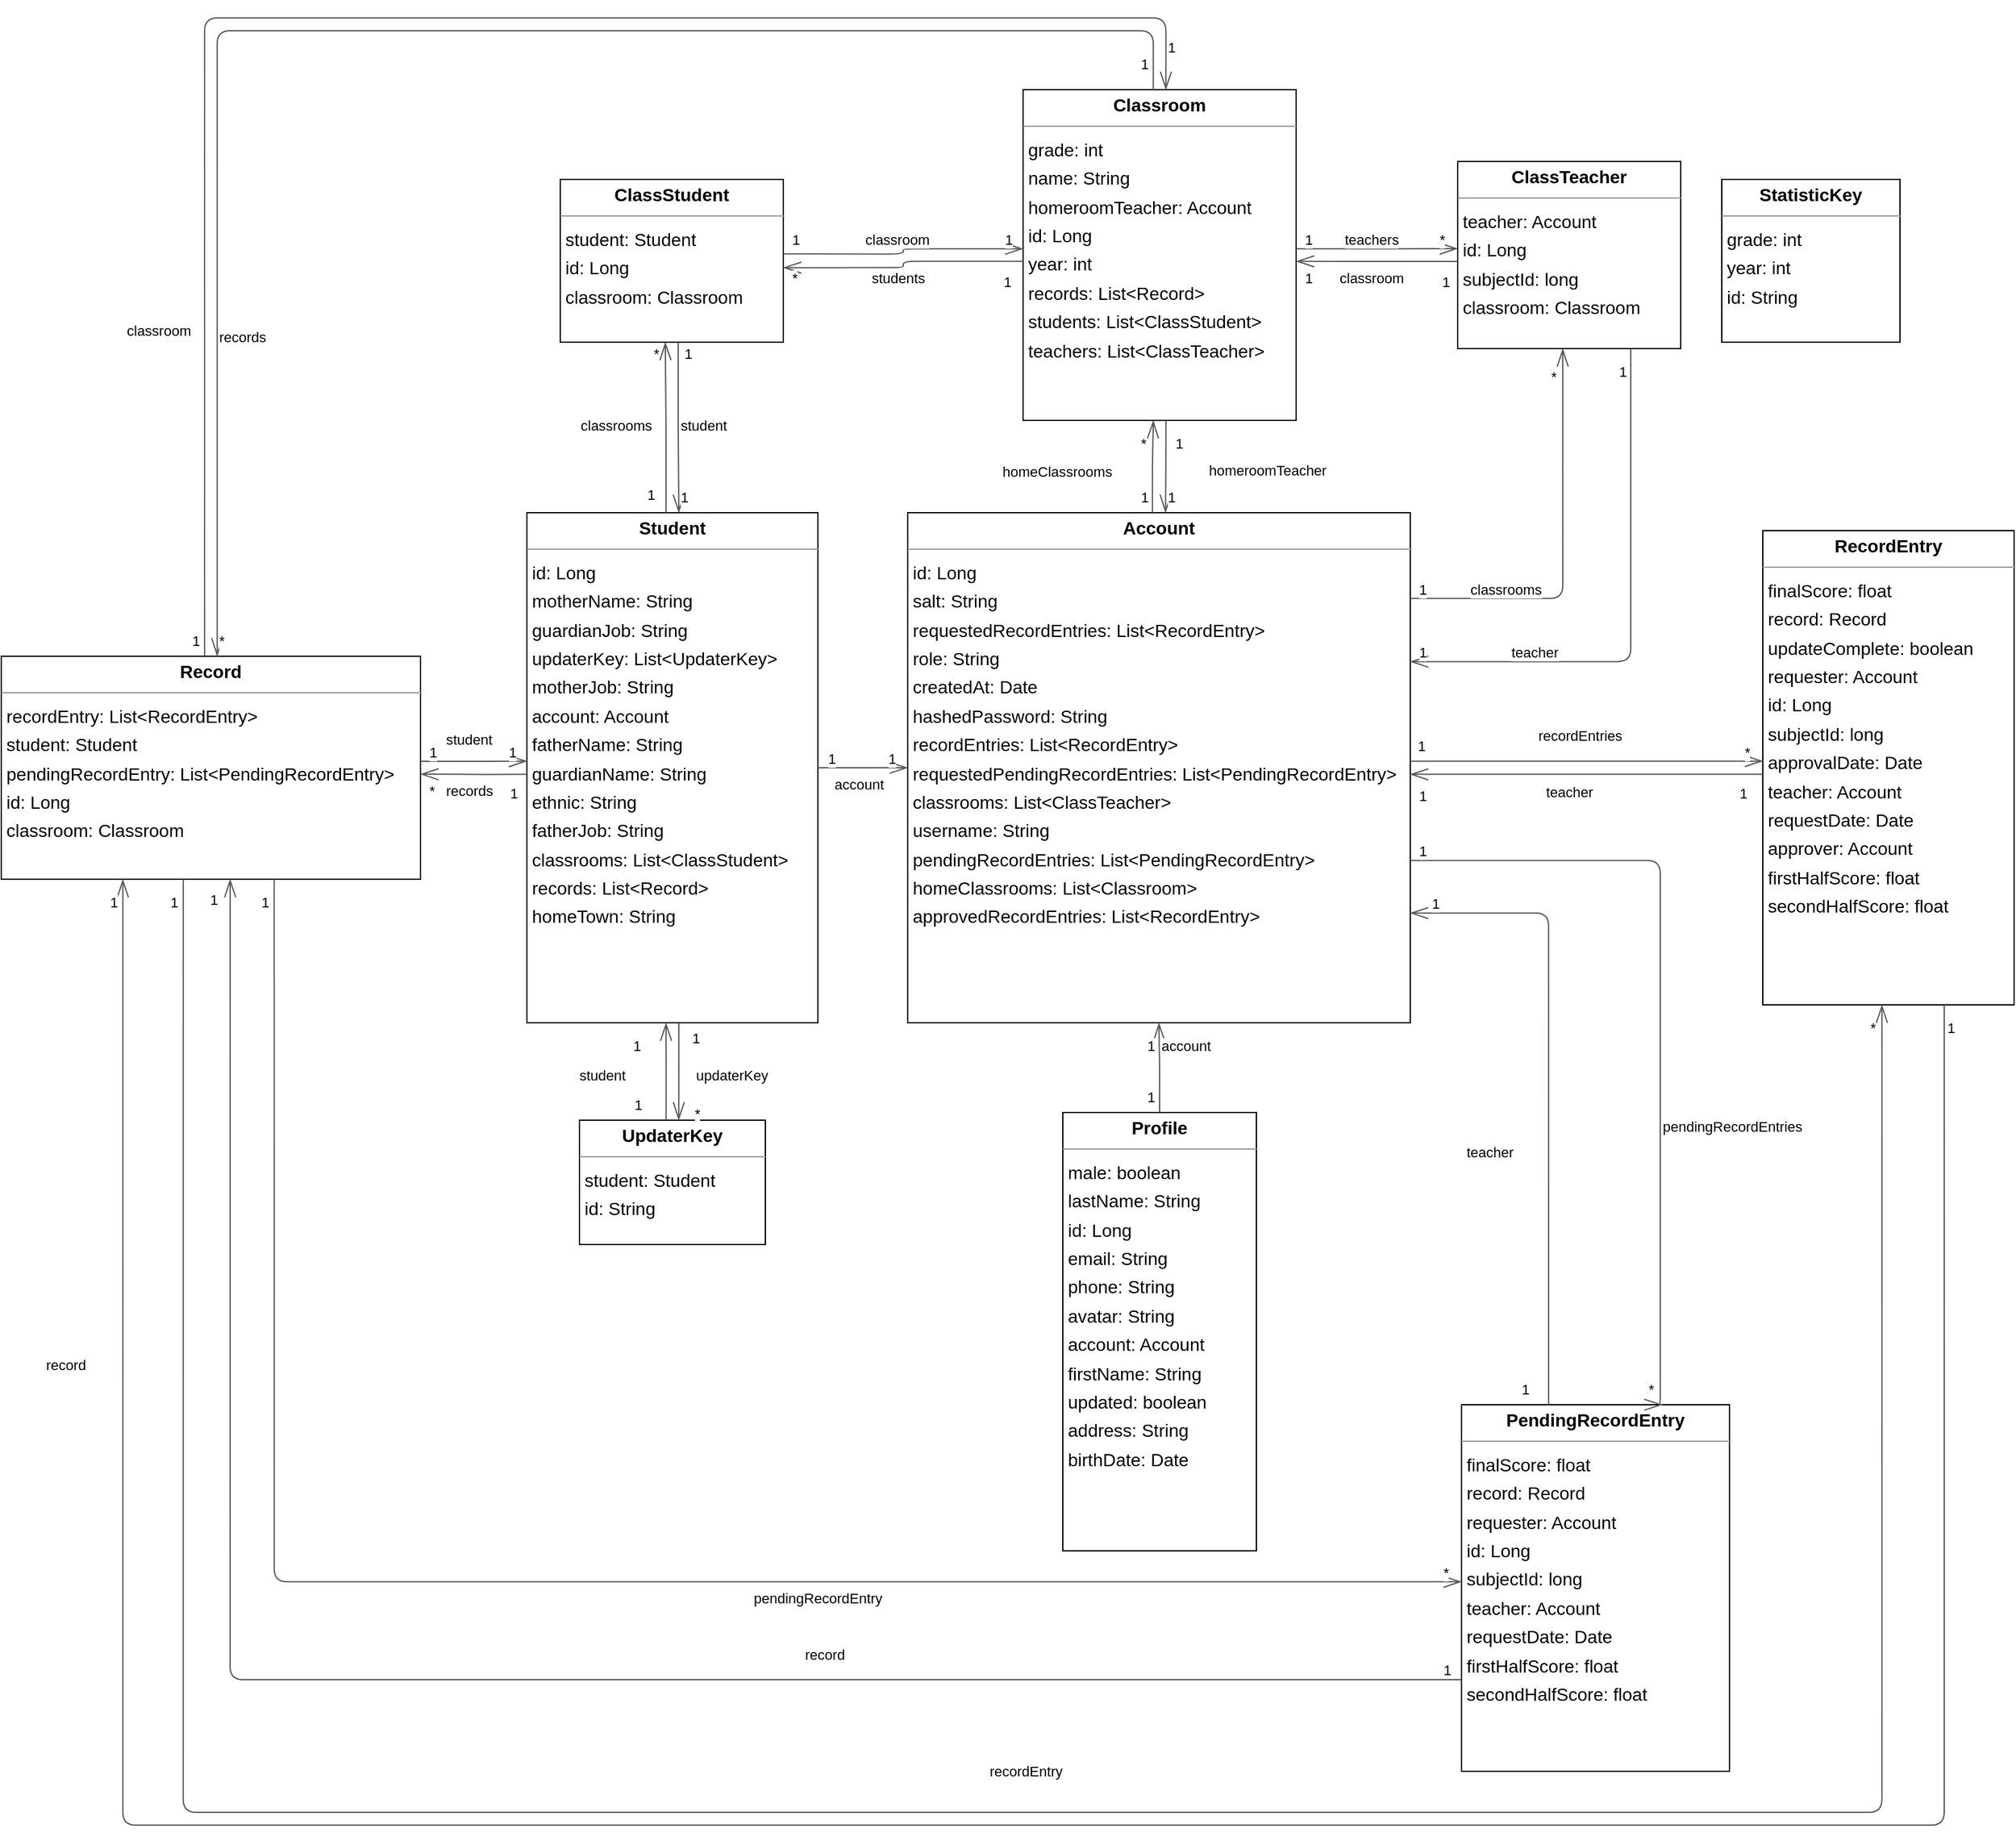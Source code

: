 <mxGraphModel dx="0" dy="0" grid="1" gridSize="10" guides="1" tooltips="1" connect="1" arrows="1" fold="1" page="0" pageScale="1" background="none" math="0" shadow="0">
  <root>
    <mxCell id="0" />
    <mxCell id="1" parent="0" />
    <mxCell id="node6" parent="1" vertex="1" value="&lt;p style=&quot;margin:0px;margin-top:4px;text-align:center;&quot;&gt;&lt;b&gt;Account&lt;/b&gt;&lt;/p&gt;&lt;hr size=&quot;1&quot;/&gt;&lt;p style=&quot;margin:0 0 0 4px;line-height:1.6;&quot;&gt; id: Long&lt;br/&gt; salt: String&lt;br/&gt; requestedRecordEntries: List&amp;lt;RecordEntry&amp;gt;&lt;br/&gt; role: String&lt;br/&gt; createdAt: Date&lt;br/&gt; hashedPassword: String&lt;br/&gt; recordEntries: List&amp;lt;RecordEntry&amp;gt;&lt;br/&gt; requestedPendingRecordEntries: List&amp;lt;PendingRecordEntry&amp;gt;&lt;br/&gt; classrooms: List&amp;lt;ClassTeacher&amp;gt;&lt;br/&gt; username: String&lt;br/&gt; pendingRecordEntries: List&amp;lt;PendingRecordEntry&amp;gt;&lt;br/&gt; homeClassrooms: List&amp;lt;Classroom&amp;gt;&lt;br/&gt; approvedRecordEntries: List&amp;lt;RecordEntry&amp;gt;&lt;/p&gt;" style="verticalAlign=top;align=left;overflow=fill;fontSize=14;fontFamily=Helvetica;html=1;rounded=0;shadow=0;comic=0;labelBackgroundColor=none;strokeWidth=1;">
      <mxGeometry x="604" y="314" width="392" height="398" as="geometry" />
    </mxCell>
    <mxCell id="node3" parent="1" vertex="1" value="&lt;p style=&quot;margin:0px;margin-top:4px;text-align:center;&quot;&gt;&lt;b&gt;ClassStudent&lt;/b&gt;&lt;/p&gt;&lt;hr size=&quot;1&quot;/&gt;&lt;p style=&quot;margin:0 0 0 4px;line-height:1.6;&quot;&gt; student: Student&lt;br/&gt; id: Long&lt;br/&gt; classroom: Classroom&lt;/p&gt;" style="verticalAlign=top;align=left;overflow=fill;fontSize=14;fontFamily=Helvetica;html=1;rounded=0;shadow=0;comic=0;labelBackgroundColor=none;strokeWidth=1;">
      <mxGeometry x="333" y="54" width="174" height="127" as="geometry" />
    </mxCell>
    <mxCell id="node7" parent="1" vertex="1" value="&lt;p style=&quot;margin:0px;margin-top:4px;text-align:center;&quot;&gt;&lt;b&gt;ClassTeacher&lt;/b&gt;&lt;/p&gt;&lt;hr size=&quot;1&quot;/&gt;&lt;p style=&quot;margin:0 0 0 4px;line-height:1.6;&quot;&gt; teacher: Account&lt;br/&gt; id: Long&lt;br/&gt; subjectId: long&lt;br/&gt; classroom: Classroom&lt;/p&gt;" style="verticalAlign=top;align=left;overflow=fill;fontSize=14;fontFamily=Helvetica;html=1;rounded=0;shadow=0;comic=0;labelBackgroundColor=none;strokeWidth=1;">
      <mxGeometry x="1033" y="40" width="174" height="146" as="geometry" />
    </mxCell>
    <mxCell id="node10" parent="1" vertex="1" value="&lt;p style=&quot;margin:0px;margin-top:4px;text-align:center;&quot;&gt;&lt;b&gt;Classroom&lt;/b&gt;&lt;/p&gt;&lt;hr size=&quot;1&quot;/&gt;&lt;p style=&quot;margin:0 0 0 4px;line-height:1.6;&quot;&gt; grade: int&lt;br/&gt; name: String&lt;br/&gt; homeroomTeacher: Account&lt;br/&gt; id: Long&lt;br/&gt; year: int&lt;br/&gt; records: List&amp;lt;Record&amp;gt;&lt;br/&gt; students: List&amp;lt;ClassStudent&amp;gt;&lt;br/&gt; teachers: List&amp;lt;ClassTeacher&amp;gt;&lt;/p&gt;" style="verticalAlign=top;align=left;overflow=fill;fontSize=14;fontFamily=Helvetica;html=1;rounded=0;shadow=0;comic=0;labelBackgroundColor=none;strokeWidth=1;">
      <mxGeometry x="694" y="-16" width="213" height="258" as="geometry" />
    </mxCell>
    <mxCell id="node0" parent="1" vertex="1" value="&lt;p style=&quot;margin:0px;margin-top:4px;text-align:center;&quot;&gt;&lt;b&gt;PendingRecordEntry&lt;/b&gt;&lt;/p&gt;&lt;hr size=&quot;1&quot;/&gt;&lt;p style=&quot;margin:0 0 0 4px;line-height:1.6;&quot;&gt; finalScore: float&lt;br/&gt; record: Record&lt;br/&gt; requester: Account&lt;br/&gt; id: Long&lt;br/&gt; subjectId: long&lt;br/&gt; teacher: Account&lt;br/&gt; requestDate: Date&lt;br/&gt; firstHalfScore: float&lt;br/&gt; secondHalfScore: float&lt;/p&gt;" style="verticalAlign=top;align=left;overflow=fill;fontSize=14;fontFamily=Helvetica;html=1;rounded=0;shadow=0;comic=0;labelBackgroundColor=none;strokeWidth=1;">
      <mxGeometry x="1036" y="1010" width="209" height="286" as="geometry" />
    </mxCell>
    <mxCell id="node5" parent="1" vertex="1" value="&lt;p style=&quot;margin:0px;margin-top:4px;text-align:center;&quot;&gt;&lt;b&gt;Profile&lt;/b&gt;&lt;/p&gt;&lt;hr size=&quot;1&quot;/&gt;&lt;p style=&quot;margin:0 0 0 4px;line-height:1.6;&quot;&gt; male: boolean&lt;br/&gt; lastName: String&lt;br/&gt; id: Long&lt;br/&gt; email: String&lt;br/&gt; phone: String&lt;br/&gt; avatar: String&lt;br/&gt; account: Account&lt;br/&gt; firstName: String&lt;br/&gt; updated: boolean&lt;br/&gt; address: String&lt;br/&gt; birthDate: Date&lt;/p&gt;" style="verticalAlign=top;align=left;overflow=fill;fontSize=14;fontFamily=Helvetica;html=1;rounded=0;shadow=0;comic=0;labelBackgroundColor=none;strokeWidth=1;">
      <mxGeometry x="725" y="782" width="151" height="342" as="geometry" />
    </mxCell>
    <mxCell id="node9" parent="1" vertex="1" value="&lt;p style=&quot;margin:0px;margin-top:4px;text-align:center;&quot;&gt;&lt;b&gt;Record&lt;/b&gt;&lt;/p&gt;&lt;hr size=&quot;1&quot;/&gt;&lt;p style=&quot;margin:0 0 0 4px;line-height:1.6;&quot;&gt; recordEntry: List&amp;lt;RecordEntry&amp;gt;&lt;br/&gt; student: Student&lt;br/&gt; pendingRecordEntry: List&amp;lt;PendingRecordEntry&amp;gt;&lt;br/&gt; id: Long&lt;br/&gt; classroom: Classroom&lt;/p&gt;" style="verticalAlign=top;align=left;overflow=fill;fontSize=14;fontFamily=Helvetica;html=1;rounded=0;shadow=0;comic=0;labelBackgroundColor=none;strokeWidth=1;">
      <mxGeometry x="-103" y="426" width="327" height="174" as="geometry" />
    </mxCell>
    <mxCell id="node4" parent="1" vertex="1" value="&lt;p style=&quot;margin:0px;margin-top:4px;text-align:center;&quot;&gt;&lt;b&gt;RecordEntry&lt;/b&gt;&lt;/p&gt;&lt;hr size=&quot;1&quot;/&gt;&lt;p style=&quot;margin:0 0 0 4px;line-height:1.6;&quot;&gt; finalScore: float&lt;br/&gt; record: Record&lt;br/&gt; updateComplete: boolean&lt;br/&gt; requester: Account&lt;br/&gt; id: Long&lt;br/&gt; subjectId: long&lt;br/&gt; approvalDate: Date&lt;br/&gt; teacher: Account&lt;br/&gt; requestDate: Date&lt;br/&gt; approver: Account&lt;br/&gt; firstHalfScore: float&lt;br/&gt; secondHalfScore: float&lt;/p&gt;" style="verticalAlign=top;align=left;overflow=fill;fontSize=14;fontFamily=Helvetica;html=1;rounded=0;shadow=0;comic=0;labelBackgroundColor=none;strokeWidth=1;">
      <mxGeometry x="1271" y="328" width="196" height="370" as="geometry" />
    </mxCell>
    <mxCell id="node2" parent="1" vertex="1" value="&lt;p style=&quot;margin:0px;margin-top:4px;text-align:center;&quot;&gt;&lt;b&gt;StatisticKey&lt;/b&gt;&lt;/p&gt;&lt;hr size=&quot;1&quot;/&gt;&lt;p style=&quot;margin:0 0 0 4px;line-height:1.6;&quot;&gt; grade: int&lt;br/&gt; year: int&lt;br/&gt; id: String&lt;/p&gt;" style="verticalAlign=top;align=left;overflow=fill;fontSize=14;fontFamily=Helvetica;html=1;rounded=0;shadow=0;comic=0;labelBackgroundColor=none;strokeWidth=1;">
      <mxGeometry x="1239" y="54" width="139" height="127" as="geometry" />
    </mxCell>
    <mxCell id="node8" parent="1" vertex="1" value="&lt;p style=&quot;margin:0px;margin-top:4px;text-align:center;&quot;&gt;&lt;b&gt;Student&lt;/b&gt;&lt;/p&gt;&lt;hr size=&quot;1&quot;/&gt;&lt;p style=&quot;margin:0 0 0 4px;line-height:1.6;&quot;&gt; id: Long&lt;br/&gt; motherName: String&lt;br/&gt; guardianJob: String&lt;br/&gt; updaterKey: List&amp;lt;UpdaterKey&amp;gt;&lt;br/&gt; motherJob: String&lt;br/&gt; account: Account&lt;br/&gt; fatherName: String&lt;br/&gt; guardianName: String&lt;br/&gt; ethnic: String&lt;br/&gt; fatherJob: String&lt;br/&gt; classrooms: List&amp;lt;ClassStudent&amp;gt;&lt;br/&gt; records: List&amp;lt;Record&amp;gt;&lt;br/&gt; homeTown: String&lt;/p&gt;" style="verticalAlign=top;align=left;overflow=fill;fontSize=14;fontFamily=Helvetica;html=1;rounded=0;shadow=0;comic=0;labelBackgroundColor=none;strokeWidth=1;">
      <mxGeometry x="307" y="314" width="227" height="398" as="geometry" />
    </mxCell>
    <mxCell id="node1" parent="1" vertex="1" value="&lt;p style=&quot;margin:0px;margin-top:4px;text-align:center;&quot;&gt;&lt;b&gt;UpdaterKey&lt;/b&gt;&lt;/p&gt;&lt;hr size=&quot;1&quot;/&gt;&lt;p style=&quot;margin:0 0 0 4px;line-height:1.6;&quot;&gt; student: Student&lt;br/&gt; id: String&lt;/p&gt;" style="verticalAlign=top;align=left;overflow=fill;fontSize=14;fontFamily=Helvetica;html=1;rounded=0;shadow=0;comic=0;labelBackgroundColor=none;strokeWidth=1;">
      <mxGeometry x="348" y="788" width="145" height="97" as="geometry" />
    </mxCell>
    <mxCell id="edge24" edge="1" value="" parent="1" source="node6" target="node7" style="html=1;rounded=1;edgeStyle=orthogonalEdgeStyle;dashed=0;startArrow=diamondThinstartSize=12;endArrow=openThin;endSize=12;strokeColor=#595959;exitX=1.000;exitY=0.168;exitDx=0;exitDy=0;entryX=0.471;entryY=1.000;entryDx=0;entryDy=0;">
      <mxGeometry width="50" height="50" relative="1" as="geometry">
        <Array as="points">
          <mxPoint x="1115" y="381" />
        </Array>
      </mxGeometry>
    </mxCell>
    <mxCell id="label144" parent="edge24" vertex="1" connectable="0" value="1" style="edgeLabel;resizable=0;html=1;align=left;verticalAlign=top;strokeColor=default;">
      <mxGeometry x="1001" y="361" as="geometry" />
    </mxCell>
    <mxCell id="label148" parent="edge24" vertex="1" connectable="0" value="*" style="edgeLabel;resizable=0;html=1;align=left;verticalAlign=top;strokeColor=default;">
      <mxGeometry x="1104" y="195" as="geometry" />
    </mxCell>
    <mxCell id="label149" parent="edge24" vertex="1" connectable="0" value="classrooms" style="edgeLabel;resizable=0;html=1;align=left;verticalAlign=top;strokeColor=default;">
      <mxGeometry x="1041" y="361" as="geometry" />
    </mxCell>
    <mxCell id="edge13" edge="1" value="" parent="1" source="node6" target="node10" style="html=1;rounded=1;edgeStyle=orthogonalEdgeStyle;dashed=0;startArrow=diamondThinstartSize=12;endArrow=openThin;endSize=12;strokeColor=#595959;exitX=0.487;exitY=0.000;exitDx=0;exitDy=0;entryX=0.477;entryY=1.000;entryDx=0;entryDy=0;">
      <mxGeometry width="50" height="50" relative="1" as="geometry">
        <Array as="points" />
      </mxGeometry>
    </mxCell>
    <mxCell id="label78" parent="edge13" vertex="1" connectable="0" value="1" style="edgeLabel;resizable=0;html=1;align=left;verticalAlign=top;strokeColor=default;">
      <mxGeometry x="784" y="289" as="geometry" />
    </mxCell>
    <mxCell id="label82" parent="edge13" vertex="1" connectable="0" value="*" style="edgeLabel;resizable=0;html=1;align=left;verticalAlign=top;strokeColor=default;">
      <mxGeometry x="784" y="247" as="geometry" />
    </mxCell>
    <mxCell id="label83" parent="edge13" vertex="1" connectable="0" value="homeClassrooms" style="edgeLabel;resizable=0;html=1;align=left;verticalAlign=top;strokeColor=default;">
      <mxGeometry x="676" y="269" as="geometry" />
    </mxCell>
    <mxCell id="edge12" edge="1" value="" parent="1" source="node6" target="node0" style="html=1;rounded=1;edgeStyle=orthogonalEdgeStyle;dashed=0;startArrow=diamondThinstartSize=12;endArrow=openThin;endSize=12;strokeColor=#595959;exitX=1.000;exitY=0.682;exitDx=0;exitDy=0;entryX=0.746;entryY=0.007;entryDx=0;entryDy=0;">
      <mxGeometry width="50" height="50" relative="1" as="geometry">
        <Array as="points">
          <mxPoint x="1191" y="585" />
        </Array>
      </mxGeometry>
    </mxCell>
    <mxCell id="label72" parent="edge12" vertex="1" connectable="0" value="1" style="edgeLabel;resizable=0;html=1;align=left;verticalAlign=top;strokeColor=default;">
      <mxGeometry x="1001" y="565" as="geometry" />
    </mxCell>
    <mxCell id="label76" parent="edge12" vertex="1" connectable="0" value="*" style="edgeLabel;resizable=0;html=1;align=left;verticalAlign=top;strokeColor=default;">
      <mxGeometry x="1180" y="985" as="geometry" />
    </mxCell>
    <mxCell id="label77" parent="edge12" vertex="1" connectable="0" value="pendingRecordEntries" style="edgeLabel;resizable=0;html=1;align=left;verticalAlign=top;strokeColor=default;">
      <mxGeometry x="1191" y="780" as="geometry" />
    </mxCell>
    <mxCell id="edge0" edge="1" value="" parent="1" source="node6" target="node4" style="html=1;rounded=1;edgeStyle=orthogonalEdgeStyle;dashed=0;startArrow=diamondThinstartSize=12;endArrow=openThin;endSize=12;strokeColor=#595959;exitX=1.000;exitY=0.487;exitDx=0;exitDy=0;entryX=0.000;entryY=0.486;entryDx=0;entryDy=0;">
      <mxGeometry width="50" height="50" relative="1" as="geometry">
        <Array as="points" />
      </mxGeometry>
    </mxCell>
    <mxCell id="label0" parent="edge0" vertex="1" connectable="0" value="1" style="edgeLabel;resizable=0;html=1;align=left;verticalAlign=top;strokeColor=default;">
      <mxGeometry x="1000" y="483" as="geometry" />
    </mxCell>
    <mxCell id="label4" parent="edge0" vertex="1" connectable="0" value="*" style="edgeLabel;resizable=0;html=1;align=left;verticalAlign=top;strokeColor=default;">
      <mxGeometry x="1255" y="488" as="geometry" />
    </mxCell>
    <mxCell id="label5" parent="edge0" vertex="1" connectable="0" value="recordEntries" style="edgeLabel;resizable=0;html=1;align=left;verticalAlign=top;strokeColor=default;">
      <mxGeometry x="1094" y="475" as="geometry" />
    </mxCell>
    <mxCell id="edge19" edge="1" value="" parent="1" source="node3" target="node10" style="html=1;rounded=1;edgeStyle=orthogonalEdgeStyle;dashed=0;startArrow=diamondThinstartSize=12;endArrow=openThin;endSize=12;strokeColor=#595959;exitX=1.000;exitY=0.458;exitDx=0;exitDy=0;entryX=0.000;entryY=0.481;entryDx=0;entryDy=0;">
      <mxGeometry width="50" height="50" relative="1" as="geometry">
        <Array as="points" />
      </mxGeometry>
    </mxCell>
    <mxCell id="label114" parent="edge19" vertex="1" connectable="0" value="1" style="edgeLabel;resizable=0;html=1;align=left;verticalAlign=top;strokeColor=default;">
      <mxGeometry x="512" y="88" as="geometry" />
    </mxCell>
    <mxCell id="label118" parent="edge19" vertex="1" connectable="0" value="1" style="edgeLabel;resizable=0;html=1;align=left;verticalAlign=top;strokeColor=default;">
      <mxGeometry x="678" y="88" as="geometry" />
    </mxCell>
    <mxCell id="label119" parent="edge19" vertex="1" connectable="0" value="classroom" style="edgeLabel;resizable=0;html=1;align=left;verticalAlign=top;strokeColor=default;">
      <mxGeometry x="569" y="88" as="geometry" />
    </mxCell>
    <mxCell id="edge16" edge="1" value="" parent="1" source="node3" target="node8" style="html=1;rounded=1;edgeStyle=orthogonalEdgeStyle;dashed=0;startArrow=diamondThinstartSize=12;endArrow=openThin;endSize=12;strokeColor=#595959;exitX=0.529;exitY=1.000;exitDx=0;exitDy=0;entryX=0.522;entryY=0.000;entryDx=0;entryDy=0;">
      <mxGeometry width="50" height="50" relative="1" as="geometry">
        <Array as="points" />
      </mxGeometry>
    </mxCell>
    <mxCell id="label96" parent="edge16" vertex="1" connectable="0" value="1" style="edgeLabel;resizable=0;html=1;align=left;verticalAlign=top;strokeColor=default;">
      <mxGeometry x="428" y="177" as="geometry" />
    </mxCell>
    <mxCell id="label100" parent="edge16" vertex="1" connectable="0" value="1" style="edgeLabel;resizable=0;html=1;align=left;verticalAlign=top;strokeColor=default;">
      <mxGeometry x="425" y="289" as="geometry" />
    </mxCell>
    <mxCell id="label101" parent="edge16" vertex="1" connectable="0" value="student" style="edgeLabel;resizable=0;html=1;align=left;verticalAlign=top;strokeColor=default;">
      <mxGeometry x="425" y="233" as="geometry" />
    </mxCell>
    <mxCell id="edge2" edge="1" value="" parent="1" source="node7" target="node6" style="html=1;rounded=1;edgeStyle=orthogonalEdgeStyle;dashed=0;startArrow=diamondThinstartSize=12;endArrow=openThin;endSize=12;strokeColor=#595959;exitX=0.776;exitY=1.000;exitDx=0;exitDy=0;entryX=1.000;entryY=0.292;entryDx=0;entryDy=0;">
      <mxGeometry width="50" height="50" relative="1" as="geometry">
        <Array as="points">
          <mxPoint x="1168" y="430" />
        </Array>
      </mxGeometry>
    </mxCell>
    <mxCell id="label12" parent="edge2" vertex="1" connectable="0" value="1" style="edgeLabel;resizable=0;html=1;align=left;verticalAlign=top;strokeColor=default;">
      <mxGeometry x="1157" y="191" as="geometry" />
    </mxCell>
    <mxCell id="label16" parent="edge2" vertex="1" connectable="0" value="1" style="edgeLabel;resizable=0;html=1;align=left;verticalAlign=top;strokeColor=default;">
      <mxGeometry x="1001" y="410" as="geometry" />
    </mxCell>
    <mxCell id="label17" parent="edge2" vertex="1" connectable="0" value="teacher" style="edgeLabel;resizable=0;html=1;align=left;verticalAlign=top;strokeColor=default;">
      <mxGeometry x="1073" y="410" as="geometry" />
    </mxCell>
    <mxCell id="edge15" edge="1" value="" parent="1" source="node7" target="node10" style="html=1;rounded=1;edgeStyle=orthogonalEdgeStyle;dashed=0;startArrow=diamondThinstartSize=12;endArrow=openThin;endSize=12;strokeColor=#595959;exitX=0.000;exitY=0.534;exitDx=0;exitDy=0;entryX=1.000;entryY=0.519;entryDx=0;entryDy=0;">
      <mxGeometry width="50" height="50" relative="1" as="geometry">
        <Array as="points" />
      </mxGeometry>
    </mxCell>
    <mxCell id="label90" parent="edge15" vertex="1" connectable="0" value="1" style="edgeLabel;resizable=0;html=1;align=left;verticalAlign=top;strokeColor=default;">
      <mxGeometry x="1019" y="121" as="geometry" />
    </mxCell>
    <mxCell id="label94" parent="edge15" vertex="1" connectable="0" value="1" style="edgeLabel;resizable=0;html=1;align=left;verticalAlign=top;strokeColor=default;">
      <mxGeometry x="912" y="118" as="geometry" />
    </mxCell>
    <mxCell id="label95" parent="edge15" vertex="1" connectable="0" value="classroom" style="edgeLabel;resizable=0;html=1;align=left;verticalAlign=top;strokeColor=default;">
      <mxGeometry x="939" y="118" as="geometry" />
    </mxCell>
    <mxCell id="edge10" edge="1" value="" parent="1" source="node10" target="node6" style="html=1;rounded=1;edgeStyle=orthogonalEdgeStyle;dashed=0;startArrow=diamondThinstartSize=12;endArrow=openThin;endSize=12;strokeColor=#595959;exitX=0.523;exitY=1.000;exitDx=0;exitDy=0;entryX=0.513;entryY=0.000;entryDx=0;entryDy=0;">
      <mxGeometry width="50" height="50" relative="1" as="geometry">
        <Array as="points" />
      </mxGeometry>
    </mxCell>
    <mxCell id="label60" parent="edge10" vertex="1" connectable="0" value="1" style="edgeLabel;resizable=0;html=1;align=left;verticalAlign=top;strokeColor=default;">
      <mxGeometry x="811" y="247" as="geometry" />
    </mxCell>
    <mxCell id="label64" parent="edge10" vertex="1" connectable="0" value="1" style="edgeLabel;resizable=0;html=1;align=left;verticalAlign=top;strokeColor=default;">
      <mxGeometry x="805" y="289" as="geometry" />
    </mxCell>
    <mxCell id="label65" parent="edge10" vertex="1" connectable="0" value="homeroomTeacher" style="edgeLabel;resizable=0;html=1;align=left;verticalAlign=top;strokeColor=default;">
      <mxGeometry x="837" y="268" as="geometry" />
    </mxCell>
    <mxCell id="edge18" edge="1" value="" parent="1" source="node10" target="node3" style="html=1;rounded=1;edgeStyle=orthogonalEdgeStyle;dashed=0;startArrow=diamondThinstartSize=12;endArrow=openThin;endSize=12;strokeColor=#595959;exitX=0.000;exitY=0.519;exitDx=0;exitDy=0;entryX=1.000;entryY=0.542;entryDx=0;entryDy=0;">
      <mxGeometry width="50" height="50" relative="1" as="geometry">
        <Array as="points" />
      </mxGeometry>
    </mxCell>
    <mxCell id="label108" parent="edge18" vertex="1" connectable="0" value="1" style="edgeLabel;resizable=0;html=1;align=left;verticalAlign=top;strokeColor=default;">
      <mxGeometry x="677" y="121" as="geometry" />
    </mxCell>
    <mxCell id="label112" parent="edge18" vertex="1" connectable="0" value="*" style="edgeLabel;resizable=0;html=1;align=left;verticalAlign=top;strokeColor=default;">
      <mxGeometry x="512" y="118" as="geometry" />
    </mxCell>
    <mxCell id="label113" parent="edge18" vertex="1" connectable="0" value="students" style="edgeLabel;resizable=0;html=1;align=left;verticalAlign=top;strokeColor=default;">
      <mxGeometry x="574" y="118" as="geometry" />
    </mxCell>
    <mxCell id="edge1" edge="1" value="" parent="1" source="node10" target="node7" style="html=1;rounded=1;edgeStyle=orthogonalEdgeStyle;dashed=0;startArrow=diamondThinstartSize=12;endArrow=openThin;endSize=12;strokeColor=#595959;exitX=1.000;exitY=0.481;exitDx=0;exitDy=0;entryX=0.000;entryY=0.466;entryDx=0;entryDy=0;">
      <mxGeometry width="50" height="50" relative="1" as="geometry">
        <Array as="points" />
      </mxGeometry>
    </mxCell>
    <mxCell id="label6" parent="edge1" vertex="1" connectable="0" value="1" style="edgeLabel;resizable=0;html=1;align=left;verticalAlign=top;strokeColor=default;">
      <mxGeometry x="912" y="88" as="geometry" />
    </mxCell>
    <mxCell id="label10" parent="edge1" vertex="1" connectable="0" value="*" style="edgeLabel;resizable=0;html=1;align=left;verticalAlign=top;strokeColor=default;">
      <mxGeometry x="1017" y="88" as="geometry" />
    </mxCell>
    <mxCell id="label11" parent="edge1" vertex="1" connectable="0" value="teachers" style="edgeLabel;resizable=0;html=1;align=left;verticalAlign=top;strokeColor=default;">
      <mxGeometry x="943" y="88" as="geometry" />
    </mxCell>
    <mxCell id="edge23" edge="1" value="" parent="1" source="node10" target="node9" style="html=1;rounded=1;edgeStyle=orthogonalEdgeStyle;dashed=0;startArrow=diamondThinstartSize=12;endArrow=openThin;endSize=12;strokeColor=#595959;exitX=0.477;exitY=0.000;exitDx=0;exitDy=0;entryX=0.515;entryY=0.000;entryDx=0;entryDy=0;">
      <mxGeometry width="50" height="50" relative="1" as="geometry">
        <Array as="points">
          <mxPoint x="795" y="-62" />
          <mxPoint x="65" y="-62" />
        </Array>
      </mxGeometry>
    </mxCell>
    <mxCell id="label138" parent="edge23" vertex="1" connectable="0" value="1" style="edgeLabel;resizable=0;html=1;align=left;verticalAlign=top;strokeColor=default;">
      <mxGeometry x="784" y="-49" as="geometry" />
    </mxCell>
    <mxCell id="label142" parent="edge23" vertex="1" connectable="0" value="*" style="edgeLabel;resizable=0;html=1;align=left;verticalAlign=top;strokeColor=default;">
      <mxGeometry x="65" y="401" as="geometry" />
    </mxCell>
    <mxCell id="label143" parent="edge23" vertex="1" connectable="0" value="records" style="edgeLabel;resizable=0;html=1;align=left;verticalAlign=top;strokeColor=default;">
      <mxGeometry x="65" y="164" as="geometry" />
    </mxCell>
    <mxCell id="edge11" edge="1" value="" parent="1" source="node0" target="node6" style="html=1;rounded=1;edgeStyle=orthogonalEdgeStyle;dashed=0;startArrow=diamondThinstartSize=12;endArrow=openThin;endSize=12;strokeColor=#595959;exitX=0.325;exitY=0.000;exitDx=0;exitDy=0;entryX=1.000;entryY=0.785;entryDx=0;entryDy=0;">
      <mxGeometry width="50" height="50" relative="1" as="geometry">
        <Array as="points">
          <mxPoint x="1103" y="626" />
        </Array>
      </mxGeometry>
    </mxCell>
    <mxCell id="label66" parent="edge11" vertex="1" connectable="0" value="1" style="edgeLabel;resizable=0;html=1;align=left;verticalAlign=top;strokeColor=default;">
      <mxGeometry x="1081" y="985" as="geometry" />
    </mxCell>
    <mxCell id="label70" parent="edge11" vertex="1" connectable="0" value="1" style="edgeLabel;resizable=0;html=1;align=left;verticalAlign=top;strokeColor=default;">
      <mxGeometry x="1011" y="606" as="geometry" />
    </mxCell>
    <mxCell id="label71" parent="edge11" vertex="1" connectable="0" value="teacher" style="edgeLabel;resizable=0;html=1;align=left;verticalAlign=top;strokeColor=default;">
      <mxGeometry x="1038" y="800" as="geometry" />
    </mxCell>
    <mxCell id="edge17" edge="1" value="" parent="1" source="node0" target="node9" style="html=1;rounded=1;edgeStyle=orthogonalEdgeStyle;dashed=0;startArrow=diamondThinstartSize=12;endArrow=openThin;endSize=12;strokeColor=#595959;exitX=0.000;exitY=0.750;exitDx=0;exitDy=0;entryX=0.546;entryY=1.000;entryDx=0;entryDy=0;">
      <mxGeometry width="50" height="50" relative="1" as="geometry">
        <Array as="points">
          <mxPoint x="75" y="1225" />
        </Array>
      </mxGeometry>
    </mxCell>
    <mxCell id="label102" parent="edge17" vertex="1" connectable="0" value="1" style="edgeLabel;resizable=0;html=1;align=left;verticalAlign=top;strokeColor=default;">
      <mxGeometry x="1020" y="1204" as="geometry" />
    </mxCell>
    <mxCell id="label106" parent="edge17" vertex="1" connectable="0" value="1" style="edgeLabel;resizable=0;html=1;align=left;verticalAlign=top;strokeColor=default;">
      <mxGeometry x="58" y="603" as="geometry" />
    </mxCell>
    <mxCell id="label107" parent="edge17" vertex="1" connectable="0" value="record" style="edgeLabel;resizable=0;html=1;align=left;verticalAlign=top;strokeColor=default;">
      <mxGeometry x="522" y="1192" as="geometry" />
    </mxCell>
    <mxCell id="edge20" edge="1" value="" parent="1" source="node5" target="node6" style="html=1;rounded=1;edgeStyle=orthogonalEdgeStyle;dashed=0;startArrow=diamondThinstartSize=12;endArrow=openThin;endSize=12;strokeColor=#595959;exitX=0.500;exitY=0.000;exitDx=0;exitDy=0;entryX=0.500;entryY=1.000;entryDx=0;entryDy=0;">
      <mxGeometry width="50" height="50" relative="1" as="geometry">
        <Array as="points" />
      </mxGeometry>
    </mxCell>
    <mxCell id="label120" parent="edge20" vertex="1" connectable="0" value="1" style="edgeLabel;resizable=0;html=1;align=left;verticalAlign=top;strokeColor=default;">
      <mxGeometry x="789" y="757" as="geometry" />
    </mxCell>
    <mxCell id="label124" parent="edge20" vertex="1" connectable="0" value="1" style="edgeLabel;resizable=0;html=1;align=left;verticalAlign=top;strokeColor=default;">
      <mxGeometry x="789" y="717" as="geometry" />
    </mxCell>
    <mxCell id="label125" parent="edge20" vertex="1" connectable="0" value="account" style="edgeLabel;resizable=0;html=1;align=left;verticalAlign=top;strokeColor=default;">
      <mxGeometry x="800" y="717" as="geometry" />
    </mxCell>
    <mxCell id="edge25" edge="1" value="" parent="1" source="node9" target="node10" style="html=1;rounded=1;edgeStyle=orthogonalEdgeStyle;dashed=0;startArrow=diamondThinstartSize=12;endArrow=openThin;endSize=12;strokeColor=#595959;exitX=0.485;exitY=0.000;exitDx=0;exitDy=0;entryX=0.523;entryY=0.000;entryDx=0;entryDy=0;">
      <mxGeometry width="50" height="50" relative="1" as="geometry">
        <Array as="points">
          <mxPoint x="55" y="-72" />
          <mxPoint x="805" y="-72" />
        </Array>
      </mxGeometry>
    </mxCell>
    <mxCell id="label150" parent="edge25" vertex="1" connectable="0" value="1" style="edgeLabel;resizable=0;html=1;align=left;verticalAlign=top;strokeColor=default;">
      <mxGeometry x="44" y="401" as="geometry" />
    </mxCell>
    <mxCell id="label154" parent="edge25" vertex="1" connectable="0" value="1" style="edgeLabel;resizable=0;html=1;align=left;verticalAlign=top;strokeColor=default;">
      <mxGeometry x="805" y="-62" as="geometry" />
    </mxCell>
    <mxCell id="label155" parent="edge25" vertex="1" connectable="0" value="classroom" style="edgeLabel;resizable=0;html=1;align=left;verticalAlign=top;strokeColor=default;">
      <mxGeometry x="-7" y="159" as="geometry" />
    </mxCell>
    <mxCell id="edge4" edge="1" value="" parent="1" source="node9" target="node0" style="html=1;rounded=1;edgeStyle=orthogonalEdgeStyle;dashed=0;startArrow=diamondThinstartSize=12;endArrow=openThin;endSize=12;strokeColor=#595959;exitX=0.651;exitY=1.000;exitDx=0;exitDy=0;entryX=0.000;entryY=0.483;entryDx=0;entryDy=0;">
      <mxGeometry width="50" height="50" relative="1" as="geometry">
        <Array as="points">
          <mxPoint x="109" y="1148" />
        </Array>
      </mxGeometry>
    </mxCell>
    <mxCell id="label24" parent="edge4" vertex="1" connectable="0" value="1" style="edgeLabel;resizable=0;html=1;align=left;verticalAlign=top;strokeColor=default;">
      <mxGeometry x="98" y="605" as="geometry" />
    </mxCell>
    <mxCell id="label28" parent="edge4" vertex="1" connectable="0" value="*" style="edgeLabel;resizable=0;html=1;align=left;verticalAlign=top;strokeColor=default;">
      <mxGeometry x="1020" y="1128" as="geometry" />
    </mxCell>
    <mxCell id="label29" parent="edge4" vertex="1" connectable="0" value="pendingRecordEntry" style="edgeLabel;resizable=0;html=1;align=left;verticalAlign=top;strokeColor=default;">
      <mxGeometry x="482" y="1148" as="geometry" />
    </mxCell>
    <mxCell id="edge9" edge="1" value="" parent="1" source="node9" target="node4" style="html=1;rounded=1;edgeStyle=orthogonalEdgeStyle;dashed=0;startArrow=diamondThinstartSize=12;endArrow=openThin;endSize=12;strokeColor=#595959;exitX=0.434;exitY=1.000;exitDx=0;exitDy=0;entryX=0.474;entryY=1.000;entryDx=0;entryDy=0;">
      <mxGeometry width="50" height="50" relative="1" as="geometry">
        <Array as="points">
          <mxPoint x="38" y="1328" />
          <mxPoint x="1364" y="1328" />
        </Array>
      </mxGeometry>
    </mxCell>
    <mxCell id="label54" parent="edge9" vertex="1" connectable="0" value="1" style="edgeLabel;resizable=0;html=1;align=left;verticalAlign=top;strokeColor=default;">
      <mxGeometry x="27" y="605" as="geometry" />
    </mxCell>
    <mxCell id="label58" parent="edge9" vertex="1" connectable="0" value="*" style="edgeLabel;resizable=0;html=1;align=left;verticalAlign=top;strokeColor=default;">
      <mxGeometry x="1353" y="703" as="geometry" />
    </mxCell>
    <mxCell id="label59" parent="edge9" vertex="1" connectable="0" value="recordEntry" style="edgeLabel;resizable=0;html=1;align=left;verticalAlign=top;strokeColor=default;">
      <mxGeometry x="666" y="1283" as="geometry" />
    </mxCell>
    <mxCell id="edge3" edge="1" value="" parent="1" source="node9" target="node8" style="html=1;rounded=1;edgeStyle=orthogonalEdgeStyle;dashed=0;startArrow=diamondThinstartSize=12;endArrow=openThin;endSize=12;strokeColor=#595959;exitX=1.000;exitY=0.471;exitDx=0;exitDy=0;entryX=0.000;entryY=0.487;entryDx=0;entryDy=0;">
      <mxGeometry width="50" height="50" relative="1" as="geometry">
        <Array as="points" />
      </mxGeometry>
    </mxCell>
    <mxCell id="label18" parent="edge3" vertex="1" connectable="0" value="1" style="edgeLabel;resizable=0;html=1;align=left;verticalAlign=top;strokeColor=default;">
      <mxGeometry x="229" y="488" as="geometry" />
    </mxCell>
    <mxCell id="label22" parent="edge3" vertex="1" connectable="0" value="1" style="edgeLabel;resizable=0;html=1;align=left;verticalAlign=top;strokeColor=default;">
      <mxGeometry x="291" y="488" as="geometry" />
    </mxCell>
    <mxCell id="label23" parent="edge3" vertex="1" connectable="0" value="student" style="edgeLabel;resizable=0;html=1;align=left;verticalAlign=top;strokeColor=default;">
      <mxGeometry x="242" y="478" as="geometry" />
    </mxCell>
    <mxCell id="edge22" edge="1" value="" parent="1" source="node4" target="node6" style="html=1;rounded=1;edgeStyle=orthogonalEdgeStyle;dashed=0;startArrow=diamondThinstartSize=12;endArrow=openThin;endSize=12;strokeColor=#595959;exitX=0.000;exitY=0.514;exitDx=0;exitDy=0;entryX=1.000;entryY=0.513;entryDx=0;entryDy=0;">
      <mxGeometry width="50" height="50" relative="1" as="geometry">
        <Array as="points" />
      </mxGeometry>
    </mxCell>
    <mxCell id="label132" parent="edge22" vertex="1" connectable="0" value="1" style="edgeLabel;resizable=0;html=1;align=left;verticalAlign=top;strokeColor=default;">
      <mxGeometry x="1251" y="520" as="geometry" />
    </mxCell>
    <mxCell id="label136" parent="edge22" vertex="1" connectable="0" value="1" style="edgeLabel;resizable=0;html=1;align=left;verticalAlign=top;strokeColor=default;">
      <mxGeometry x="1001" y="522" as="geometry" />
    </mxCell>
    <mxCell id="label137" parent="edge22" vertex="1" connectable="0" value="teacher" style="edgeLabel;resizable=0;html=1;align=left;verticalAlign=top;strokeColor=default;">
      <mxGeometry x="1100" y="519" as="geometry" />
    </mxCell>
    <mxCell id="edge6" edge="1" value="" parent="1" source="node4" target="node9" style="html=1;rounded=1;edgeStyle=orthogonalEdgeStyle;dashed=0;startArrow=diamondThinstartSize=12;endArrow=openThin;endSize=12;strokeColor=#595959;exitX=0.722;exitY=1.000;exitDx=0;exitDy=0;entryX=0.290;entryY=1.000;entryDx=0;entryDy=0;">
      <mxGeometry width="50" height="50" relative="1" as="geometry">
        <Array as="points">
          <mxPoint x="1413" y="1338" />
          <mxPoint x="-9" y="1338" />
        </Array>
      </mxGeometry>
    </mxCell>
    <mxCell id="label36" parent="edge6" vertex="1" connectable="0" value="1" style="edgeLabel;resizable=0;html=1;align=left;verticalAlign=top;strokeColor=default;">
      <mxGeometry x="1413" y="703" as="geometry" />
    </mxCell>
    <mxCell id="label40" parent="edge6" vertex="1" connectable="0" value="1" style="edgeLabel;resizable=0;html=1;align=left;verticalAlign=top;strokeColor=default;">
      <mxGeometry x="-20" y="605" as="geometry" />
    </mxCell>
    <mxCell id="label41" parent="edge6" vertex="1" connectable="0" value="record" style="edgeLabel;resizable=0;html=1;align=left;verticalAlign=top;strokeColor=default;">
      <mxGeometry x="-70" y="966" as="geometry" />
    </mxCell>
    <mxCell id="edge5" edge="1" value="" parent="1" source="node8" target="node6" style="html=1;rounded=1;edgeStyle=orthogonalEdgeStyle;dashed=0;startArrow=diamondThinstartSize=12;endArrow=openThin;endSize=12;strokeColor=#595959;exitX=1.000;exitY=0.500;exitDx=0;exitDy=0;entryX=0.000;entryY=0.500;entryDx=0;entryDy=0;">
      <mxGeometry width="50" height="50" relative="1" as="geometry">
        <Array as="points" />
      </mxGeometry>
    </mxCell>
    <mxCell id="label30" parent="edge5" vertex="1" connectable="0" value="1" style="edgeLabel;resizable=0;html=1;align=left;verticalAlign=top;strokeColor=default;">
      <mxGeometry x="540" y="493" as="geometry" />
    </mxCell>
    <mxCell id="label34" parent="edge5" vertex="1" connectable="0" value="1" style="edgeLabel;resizable=0;html=1;align=left;verticalAlign=top;strokeColor=default;">
      <mxGeometry x="587" y="493" as="geometry" />
    </mxCell>
    <mxCell id="label35" parent="edge5" vertex="1" connectable="0" value="account" style="edgeLabel;resizable=0;html=1;align=left;verticalAlign=top;strokeColor=default;">
      <mxGeometry x="545" y="513" as="geometry" />
    </mxCell>
    <mxCell id="edge7" edge="1" value="" parent="1" source="node8" target="node3" style="html=1;rounded=1;edgeStyle=orthogonalEdgeStyle;dashed=0;startArrow=diamondThinstartSize=12;endArrow=openThin;endSize=12;strokeColor=#595959;exitX=0.478;exitY=0.000;exitDx=0;exitDy=0;entryX=0.471;entryY=1.000;entryDx=0;entryDy=0;">
      <mxGeometry width="50" height="50" relative="1" as="geometry">
        <Array as="points" />
      </mxGeometry>
    </mxCell>
    <mxCell id="label42" parent="edge7" vertex="1" connectable="0" value="1" style="edgeLabel;resizable=0;html=1;align=left;verticalAlign=top;strokeColor=default;">
      <mxGeometry x="399" y="287" as="geometry" />
    </mxCell>
    <mxCell id="label46" parent="edge7" vertex="1" connectable="0" value="*" style="edgeLabel;resizable=0;html=1;align=left;verticalAlign=top;strokeColor=default;">
      <mxGeometry x="404" y="177" as="geometry" />
    </mxCell>
    <mxCell id="label47" parent="edge7" vertex="1" connectable="0" value="classrooms" style="edgeLabel;resizable=0;html=1;align=left;verticalAlign=top;strokeColor=default;">
      <mxGeometry x="347" y="233" as="geometry" />
    </mxCell>
    <mxCell id="edge8" edge="1" value="" parent="1" source="node8" target="node9" style="html=1;rounded=1;edgeStyle=orthogonalEdgeStyle;dashed=0;startArrow=diamondThinstartSize=12;endArrow=openThin;endSize=12;strokeColor=#595959;exitX=0.000;exitY=0.513;exitDx=0;exitDy=0;entryX=1.000;entryY=0.529;entryDx=0;entryDy=0;">
      <mxGeometry width="50" height="50" relative="1" as="geometry">
        <Array as="points" />
      </mxGeometry>
    </mxCell>
    <mxCell id="label48" parent="edge8" vertex="1" connectable="0" value="1" style="edgeLabel;resizable=0;html=1;align=left;verticalAlign=top;strokeColor=default;">
      <mxGeometry x="292" y="520" as="geometry" />
    </mxCell>
    <mxCell id="label52" parent="edge8" vertex="1" connectable="0" value="*" style="edgeLabel;resizable=0;html=1;align=left;verticalAlign=top;strokeColor=default;">
      <mxGeometry x="229" y="518" as="geometry" />
    </mxCell>
    <mxCell id="label53" parent="edge8" vertex="1" connectable="0" value="records" style="edgeLabel;resizable=0;html=1;align=left;verticalAlign=top;strokeColor=default;">
      <mxGeometry x="242" y="518" as="geometry" />
    </mxCell>
    <mxCell id="edge14" edge="1" value="" parent="1" source="node8" target="node1" style="html=1;rounded=1;edgeStyle=orthogonalEdgeStyle;dashed=0;startArrow=diamondThinstartSize=12;endArrow=openThin;endSize=12;strokeColor=#595959;exitX=0.522;exitY=1.000;exitDx=0;exitDy=0;entryX=0.534;entryY=0.000;entryDx=0;entryDy=0;">
      <mxGeometry width="50" height="50" relative="1" as="geometry">
        <Array as="points" />
      </mxGeometry>
    </mxCell>
    <mxCell id="label84" parent="edge14" vertex="1" connectable="0" value="1" style="edgeLabel;resizable=0;html=1;align=left;verticalAlign=top;strokeColor=default;">
      <mxGeometry x="434" y="711" as="geometry" />
    </mxCell>
    <mxCell id="label88" parent="edge14" vertex="1" connectable="0" value="*" style="edgeLabel;resizable=0;html=1;align=left;verticalAlign=top;strokeColor=default;">
      <mxGeometry x="436" y="770" as="geometry" />
    </mxCell>
    <mxCell id="label89" parent="edge14" vertex="1" connectable="0" value="updaterKey" style="edgeLabel;resizable=0;html=1;align=left;verticalAlign=top;strokeColor=default;">
      <mxGeometry x="437" y="740" as="geometry" />
    </mxCell>
    <mxCell id="edge21" edge="1" value="" parent="1" source="node1" target="node8" style="html=1;rounded=1;edgeStyle=orthogonalEdgeStyle;dashed=0;startArrow=diamondThinstartSize=12;endArrow=openThin;endSize=12;strokeColor=#595959;exitX=0.466;exitY=0.000;exitDx=0;exitDy=0;entryX=0.478;entryY=1.000;entryDx=0;entryDy=0;">
      <mxGeometry width="50" height="50" relative="1" as="geometry">
        <Array as="points" />
      </mxGeometry>
    </mxCell>
    <mxCell id="label126" parent="edge21" vertex="1" connectable="0" value="1" style="edgeLabel;resizable=0;html=1;align=left;verticalAlign=top;strokeColor=default;">
      <mxGeometry x="389" y="763" as="geometry" />
    </mxCell>
    <mxCell id="label130" parent="edge21" vertex="1" connectable="0" value="1" style="edgeLabel;resizable=0;html=1;align=left;verticalAlign=top;strokeColor=default;">
      <mxGeometry x="388" y="717" as="geometry" />
    </mxCell>
    <mxCell id="label131" parent="edge21" vertex="1" connectable="0" value="student" style="edgeLabel;resizable=0;html=1;align=left;verticalAlign=top;strokeColor=default;">
      <mxGeometry x="346" y="740" as="geometry" />
    </mxCell>
  </root>
</mxGraphModel>